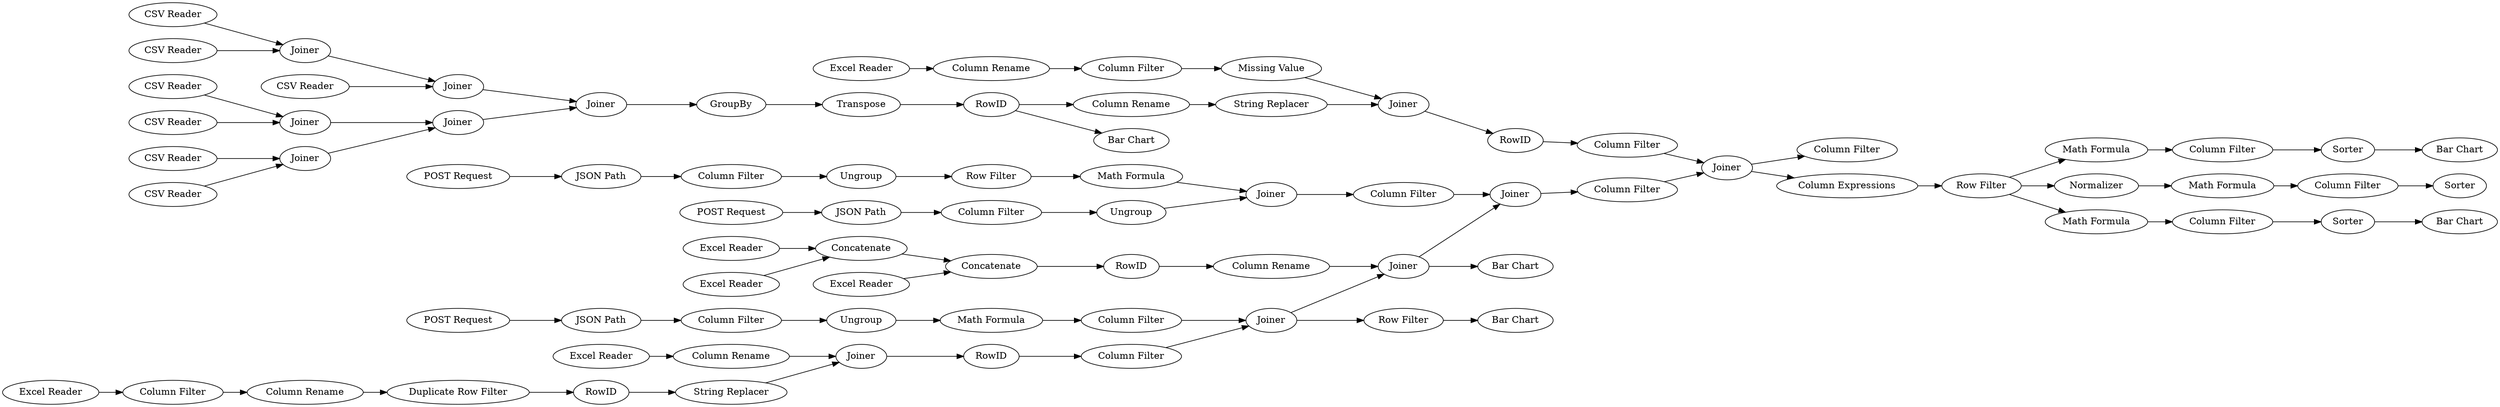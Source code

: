 digraph {
	4 -> 5
	81 -> 86
	71 -> 72
	78 -> 79
	66 -> 63
	40 -> 78
	55 -> 57
	52 -> 68
	20 -> 23
	34 -> 18
	36 -> 19
	68 -> 55
	26 -> 27
	59 -> 61
	33 -> 34
	44 -> 51
	78 -> 80
	61 -> 77
	72 -> 73
	76 -> 78
	5 -> 6
	80 -> 81
	16 -> 17
	81 -> 92
	73 -> 75
	21 -> 23
	85 -> 90
	8 -> 9
	77 -> 74
	87 -> 88
	86 -> 87
	25 -> 26
	92 -> 93
	10 -> 11
	22 -> 24
	46 -> 53
	6 -> 7
	51 -> 54
	84 -> 85
	38 -> 39
	94 -> 95
	67 -> 68
	17 -> 66
	13 -> 14
	39 -> 40
	12 -> 13
	11 -> 64
	29 -> 30
	82 -> 84
	37 -> 38
	7 -> 14
	41 -> 51
	24 -> 25
	64 -> 65
	18 -> 35
	70 -> 71
	75 -> 76
	74 -> 73
	3 -> 4
	19 -> 37
	35 -> 37
	32 -> 31
	65 -> 17
	53 -> 54
	93 -> 94
	23 -> 24
	30 -> 32
	27 -> 28
	54 -> 55
	69 -> 70
	14 -> 15
	57 -> 59
	81 -> 82
	15 -> 16
	27 -> 39
	88 -> 91
	45 -> 53
	31 -> 36
	48 -> 52
	17 -> 27
	47 -> 52
	61 -> 62
	9 -> 10
	1 -> 3
	26 [label="Column Rename"]
	3 [label="Column Filter"]
	6 [label=RowID]
	12 [label="Excel Reader"]
	75 [label=RowID]
	16 [label="Column Filter"]
	68 [label=Joiner]
	28 [label="Bar Chart"]
	11 [label=Ungroup]
	23 [label=Concatenate]
	47 [label="CSV Reader"]
	93 [label="Math Formula"]
	81 [label="Row Filter"]
	5 [label="Duplicate Row Filter"]
	29 [label="POST Request"]
	27 [label=Joiner]
	79 [label="Column Filter"]
	9 [label="JSON Path"]
	8 [label="POST Request"]
	92 [label=Normalizer]
	41 [label="CSV Reader"]
	54 [label=Joiner]
	1 [label="Excel Reader"]
	22 [label="Excel Reader"]
	53 [label=Joiner]
	13 [label="Column Rename"]
	44 [label="CSV Reader"]
	71 [label="Column Filter"]
	88 [label=Sorter]
	52 [label=Joiner]
	80 [label="Column Expressions"]
	39 [label=Joiner]
	45 [label="CSV Reader"]
	91 [label="Bar Chart"]
	57 [label=GroupBy]
	55 [label=Joiner]
	7 [label="String Replacer"]
	18 [label="Column Filter"]
	21 [label="Excel Reader"]
	19 [label="Math Formula"]
	24 [label=Concatenate]
	64 [label="Math Formula"]
	15 [label=RowID]
	25 [label=RowID]
	33 [label="POST Request"]
	59 [label=Transpose]
	90 [label="Bar Chart"]
	72 [label="Missing Value"]
	4 [label="Column Rename"]
	61 [label=RowID]
	77 [label="Column Rename"]
	14 [label=Joiner]
	38 [label="Column Filter"]
	94 [label="Column Filter"]
	35 [label=Ungroup]
	62 [label="Bar Chart"]
	82 [label="Math Formula"]
	65 [label="Column Filter"]
	69 [label="Excel Reader"]
	46 [label="CSV Reader"]
	40 [label="Column Filter"]
	30 [label="JSON Path"]
	74 [label="String Replacer"]
	17 [label=Joiner]
	78 [label=Joiner]
	84 [label="Column Filter"]
	31 [label=Ungroup]
	51 [label=Joiner]
	10 [label="Column Filter"]
	85 [label=Sorter]
	86 [label="Math Formula"]
	48 [label="CSV Reader"]
	87 [label="Column Filter"]
	67 [label="CSV Reader"]
	63 [label="Bar Chart"]
	76 [label="Column Filter"]
	20 [label="Excel Reader"]
	66 [label="Row Filter"]
	34 [label="JSON Path"]
	70 [label="Column Rename"]
	36 [label="Row Filter"]
	95 [label=Sorter]
	73 [label=Joiner]
	32 [label="Column Filter"]
	37 [label=Joiner]
	rankdir=LR
}
